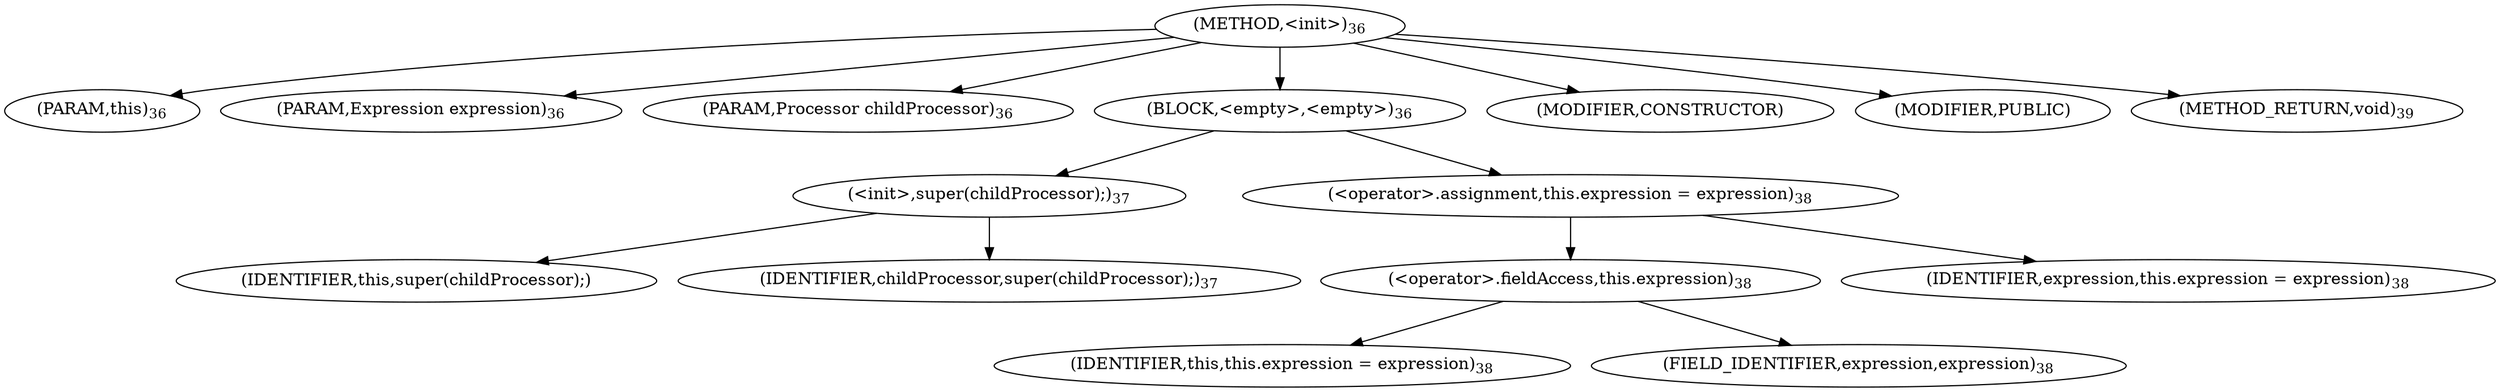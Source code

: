 digraph "&lt;init&gt;" {  
"27" [label = <(METHOD,&lt;init&gt;)<SUB>36</SUB>> ]
"6" [label = <(PARAM,this)<SUB>36</SUB>> ]
"28" [label = <(PARAM,Expression expression)<SUB>36</SUB>> ]
"29" [label = <(PARAM,Processor childProcessor)<SUB>36</SUB>> ]
"30" [label = <(BLOCK,&lt;empty&gt;,&lt;empty&gt;)<SUB>36</SUB>> ]
"31" [label = <(&lt;init&gt;,super(childProcessor);)<SUB>37</SUB>> ]
"5" [label = <(IDENTIFIER,this,super(childProcessor);)> ]
"32" [label = <(IDENTIFIER,childProcessor,super(childProcessor);)<SUB>37</SUB>> ]
"33" [label = <(&lt;operator&gt;.assignment,this.expression = expression)<SUB>38</SUB>> ]
"34" [label = <(&lt;operator&gt;.fieldAccess,this.expression)<SUB>38</SUB>> ]
"7" [label = <(IDENTIFIER,this,this.expression = expression)<SUB>38</SUB>> ]
"35" [label = <(FIELD_IDENTIFIER,expression,expression)<SUB>38</SUB>> ]
"36" [label = <(IDENTIFIER,expression,this.expression = expression)<SUB>38</SUB>> ]
"37" [label = <(MODIFIER,CONSTRUCTOR)> ]
"38" [label = <(MODIFIER,PUBLIC)> ]
"39" [label = <(METHOD_RETURN,void)<SUB>39</SUB>> ]
  "27" -> "6" 
  "27" -> "28" 
  "27" -> "29" 
  "27" -> "30" 
  "27" -> "37" 
  "27" -> "38" 
  "27" -> "39" 
  "30" -> "31" 
  "30" -> "33" 
  "31" -> "5" 
  "31" -> "32" 
  "33" -> "34" 
  "33" -> "36" 
  "34" -> "7" 
  "34" -> "35" 
}
